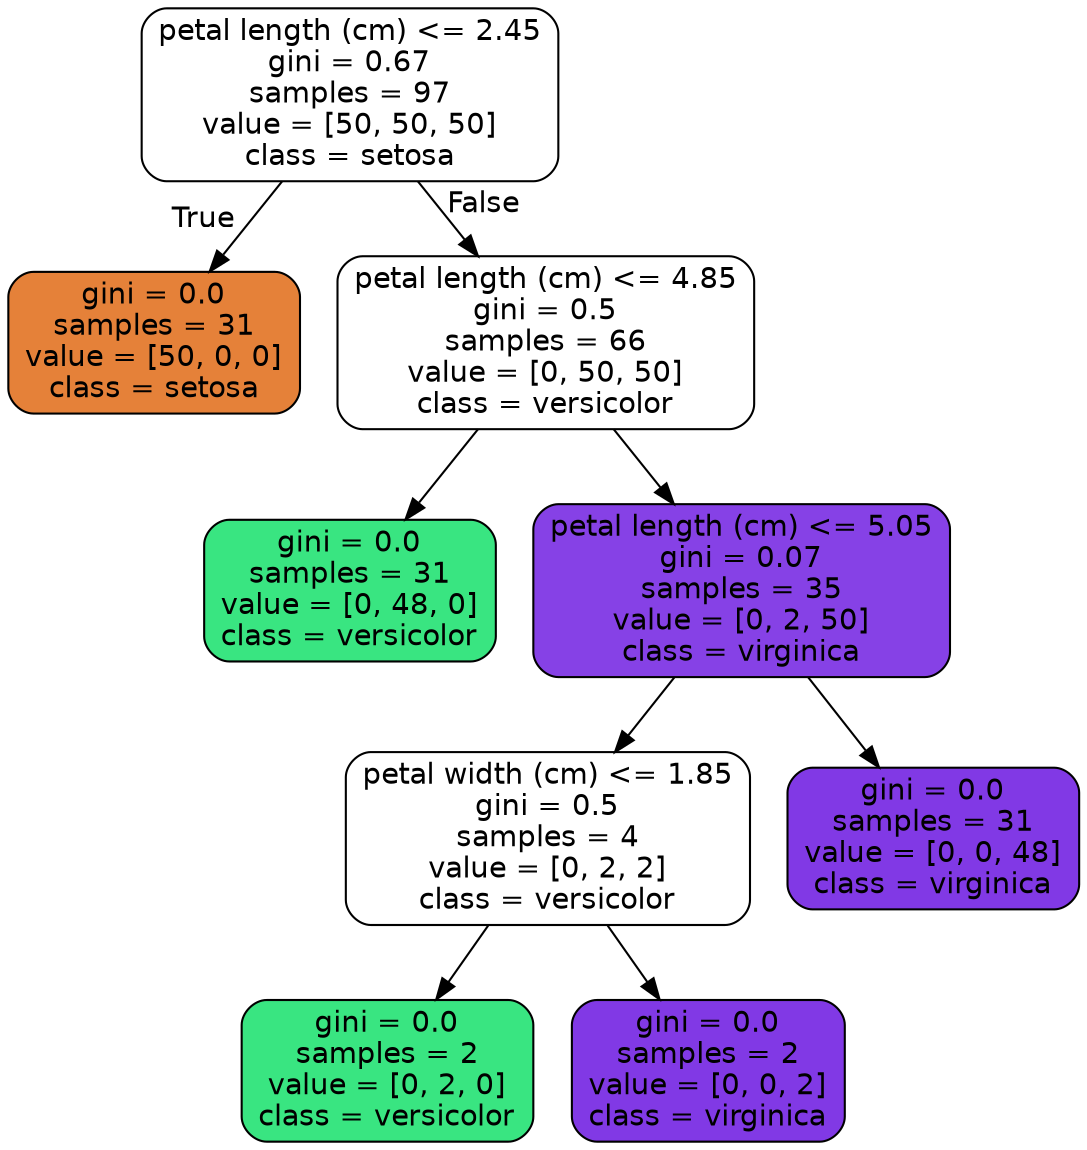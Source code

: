 digraph Tree {
node [shape=box, style="filled, rounded", color="black", fontname=helvetica] ;
edge [fontname=helvetica] ;
0 [label="petal length (cm) <= 2.45\ngini = 0.67\nsamples = 97\nvalue = [50, 50, 50]\nclass = setosa", fillcolor="#ffffff"] ;
1 [label="gini = 0.0\nsamples = 31\nvalue = [50, 0, 0]\nclass = setosa", fillcolor="#e58139"] ;
0 -> 1 [labeldistance=2.5, labelangle=45, headlabel="True"] ;
2 [label="petal length (cm) <= 4.85\ngini = 0.5\nsamples = 66\nvalue = [0, 50, 50]\nclass = versicolor", fillcolor="#ffffff"] ;
0 -> 2 [labeldistance=2.5, labelangle=-45, headlabel="False"] ;
3 [label="gini = 0.0\nsamples = 31\nvalue = [0, 48, 0]\nclass = versicolor", fillcolor="#39e581"] ;
2 -> 3 ;
4 [label="petal length (cm) <= 5.05\ngini = 0.07\nsamples = 35\nvalue = [0, 2, 50]\nclass = virginica", fillcolor="#8641e6"] ;
2 -> 4 ;
5 [label="petal width (cm) <= 1.85\ngini = 0.5\nsamples = 4\nvalue = [0, 2, 2]\nclass = versicolor", fillcolor="#ffffff"] ;
4 -> 5 ;
6 [label="gini = 0.0\nsamples = 2\nvalue = [0, 2, 0]\nclass = versicolor", fillcolor="#39e581"] ;
5 -> 6 ;
7 [label="gini = 0.0\nsamples = 2\nvalue = [0, 0, 2]\nclass = virginica", fillcolor="#8139e5"] ;
5 -> 7 ;
8 [label="gini = 0.0\nsamples = 31\nvalue = [0, 0, 48]\nclass = virginica", fillcolor="#8139e5"] ;
4 -> 8 ;
}